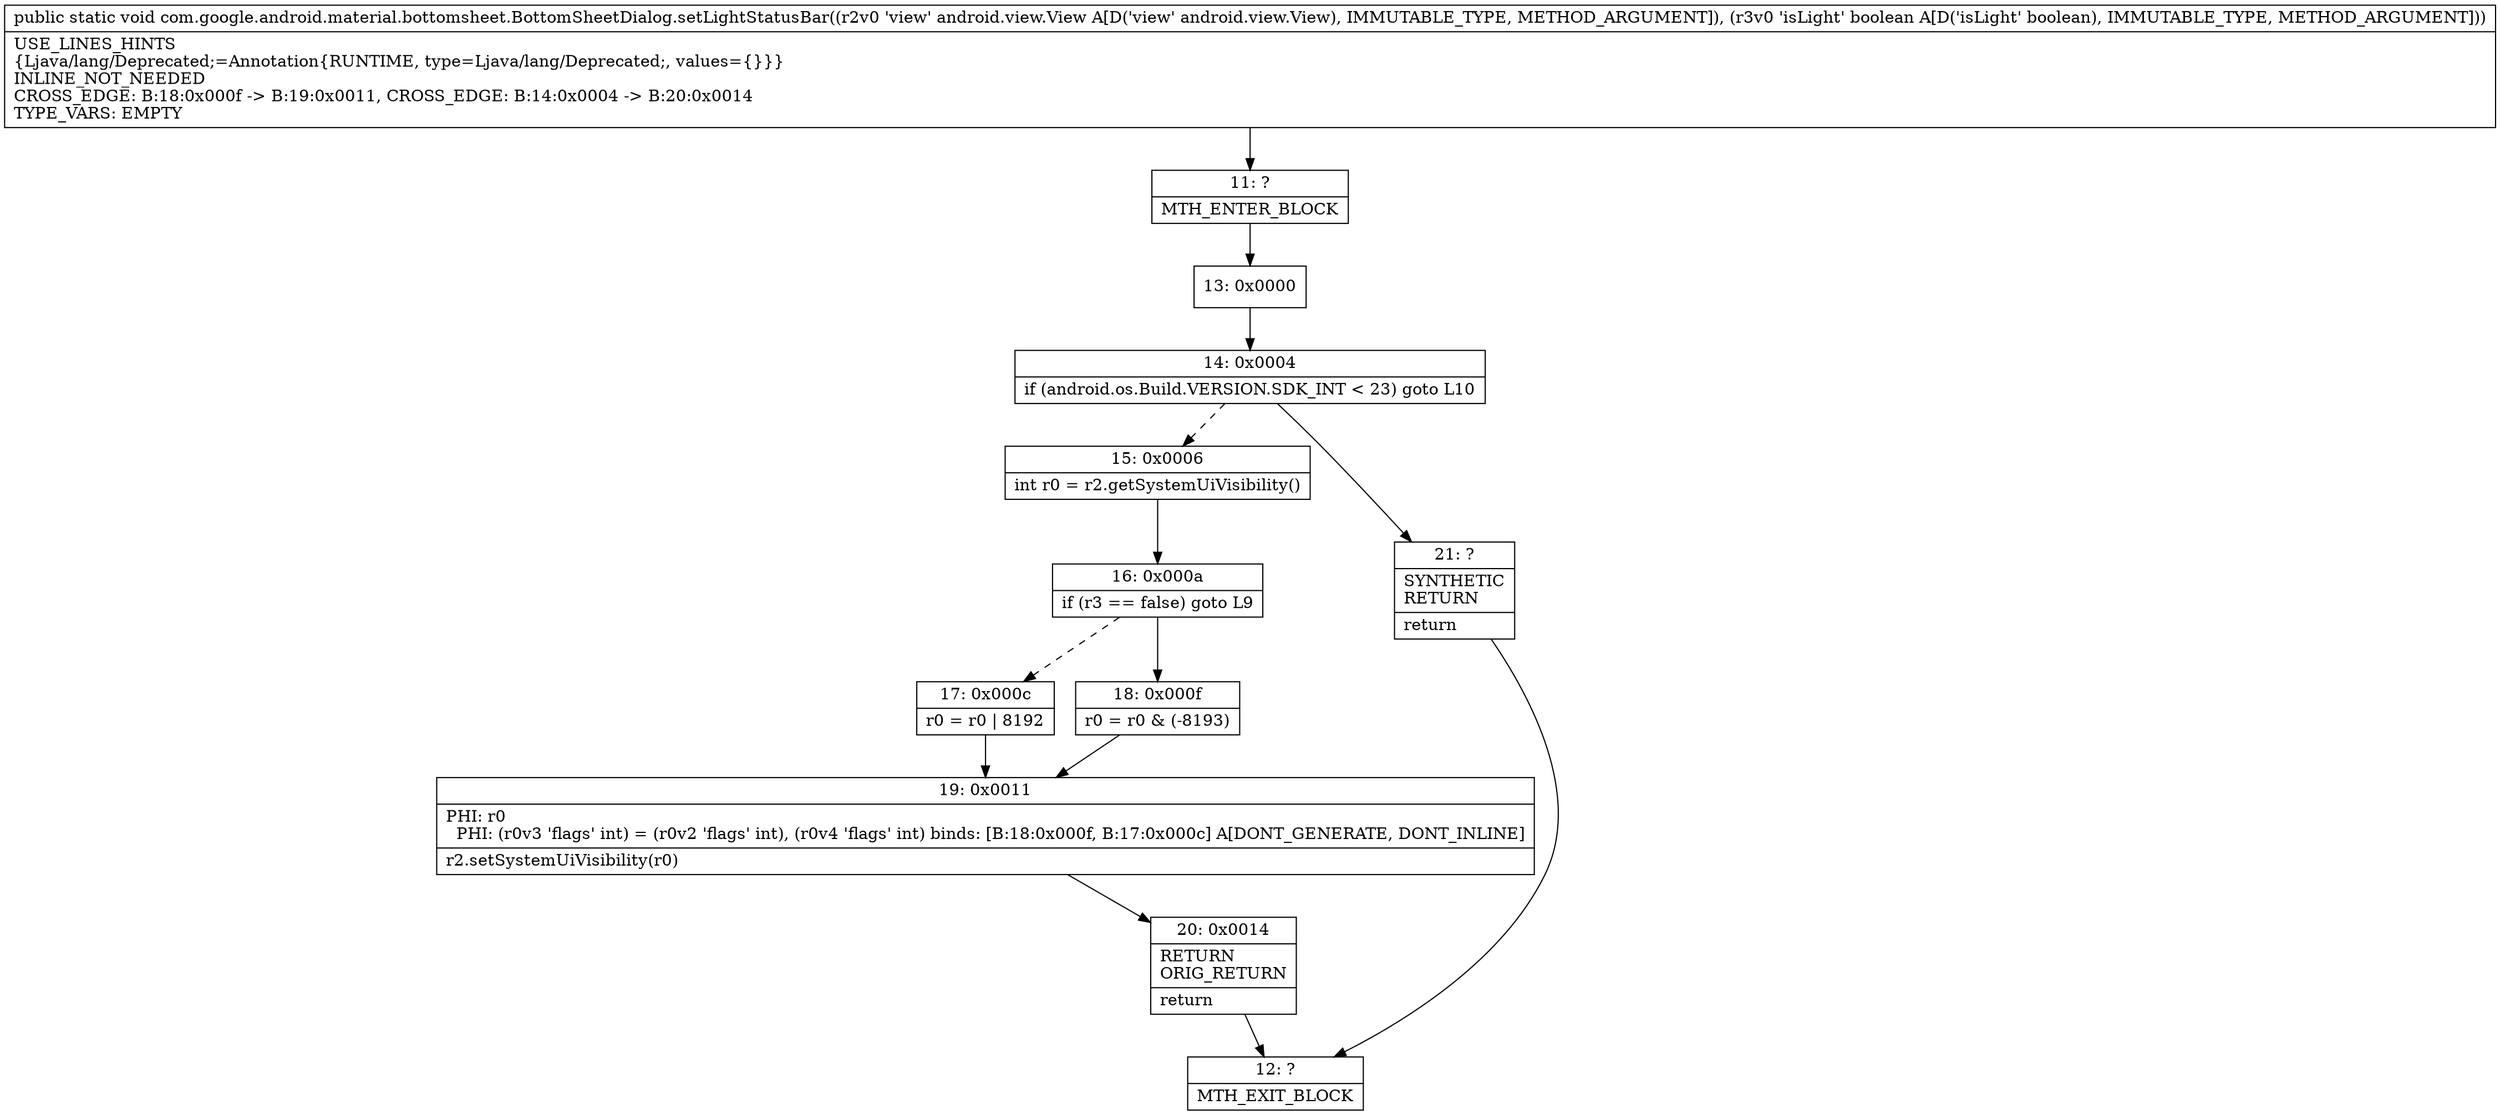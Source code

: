 digraph "CFG forcom.google.android.material.bottomsheet.BottomSheetDialog.setLightStatusBar(Landroid\/view\/View;Z)V" {
Node_11 [shape=record,label="{11\:\ ?|MTH_ENTER_BLOCK\l}"];
Node_13 [shape=record,label="{13\:\ 0x0000}"];
Node_14 [shape=record,label="{14\:\ 0x0004|if (android.os.Build.VERSION.SDK_INT \< 23) goto L10\l}"];
Node_15 [shape=record,label="{15\:\ 0x0006|int r0 = r2.getSystemUiVisibility()\l}"];
Node_16 [shape=record,label="{16\:\ 0x000a|if (r3 == false) goto L9\l}"];
Node_17 [shape=record,label="{17\:\ 0x000c|r0 = r0 \| 8192\l}"];
Node_19 [shape=record,label="{19\:\ 0x0011|PHI: r0 \l  PHI: (r0v3 'flags' int) = (r0v2 'flags' int), (r0v4 'flags' int) binds: [B:18:0x000f, B:17:0x000c] A[DONT_GENERATE, DONT_INLINE]\l|r2.setSystemUiVisibility(r0)\l}"];
Node_20 [shape=record,label="{20\:\ 0x0014|RETURN\lORIG_RETURN\l|return\l}"];
Node_12 [shape=record,label="{12\:\ ?|MTH_EXIT_BLOCK\l}"];
Node_18 [shape=record,label="{18\:\ 0x000f|r0 = r0 & (\-8193)\l}"];
Node_21 [shape=record,label="{21\:\ ?|SYNTHETIC\lRETURN\l|return\l}"];
MethodNode[shape=record,label="{public static void com.google.android.material.bottomsheet.BottomSheetDialog.setLightStatusBar((r2v0 'view' android.view.View A[D('view' android.view.View), IMMUTABLE_TYPE, METHOD_ARGUMENT]), (r3v0 'isLight' boolean A[D('isLight' boolean), IMMUTABLE_TYPE, METHOD_ARGUMENT]))  | USE_LINES_HINTS\l\{Ljava\/lang\/Deprecated;=Annotation\{RUNTIME, type=Ljava\/lang\/Deprecated;, values=\{\}\}\}\lINLINE_NOT_NEEDED\lCROSS_EDGE: B:18:0x000f \-\> B:19:0x0011, CROSS_EDGE: B:14:0x0004 \-\> B:20:0x0014\lTYPE_VARS: EMPTY\l}"];
MethodNode -> Node_11;Node_11 -> Node_13;
Node_13 -> Node_14;
Node_14 -> Node_15[style=dashed];
Node_14 -> Node_21;
Node_15 -> Node_16;
Node_16 -> Node_17[style=dashed];
Node_16 -> Node_18;
Node_17 -> Node_19;
Node_19 -> Node_20;
Node_20 -> Node_12;
Node_18 -> Node_19;
Node_21 -> Node_12;
}

